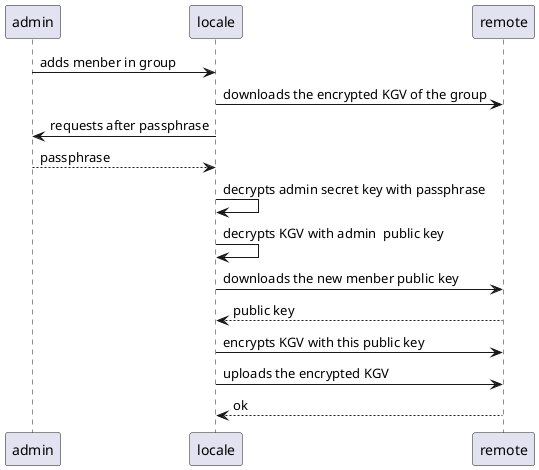 @startuml

admin -> locale : adds menber in group 
locale -> remote : downloads the encrypted KGV of the group
admin <- locale : requests after passphrase
admin --> locale : passphrase
locale -> locale : decrypts admin secret key with passphrase
locale -> locale : decrypts KGV with admin  public key 
locale -> remote : downloads the new menber public key
locale <-- remote : public key
locale -> remote : encrypts KGV with this public key 
locale -> remote : uploads the encrypted KGV 
locale <-- remote : ok 

@enduml